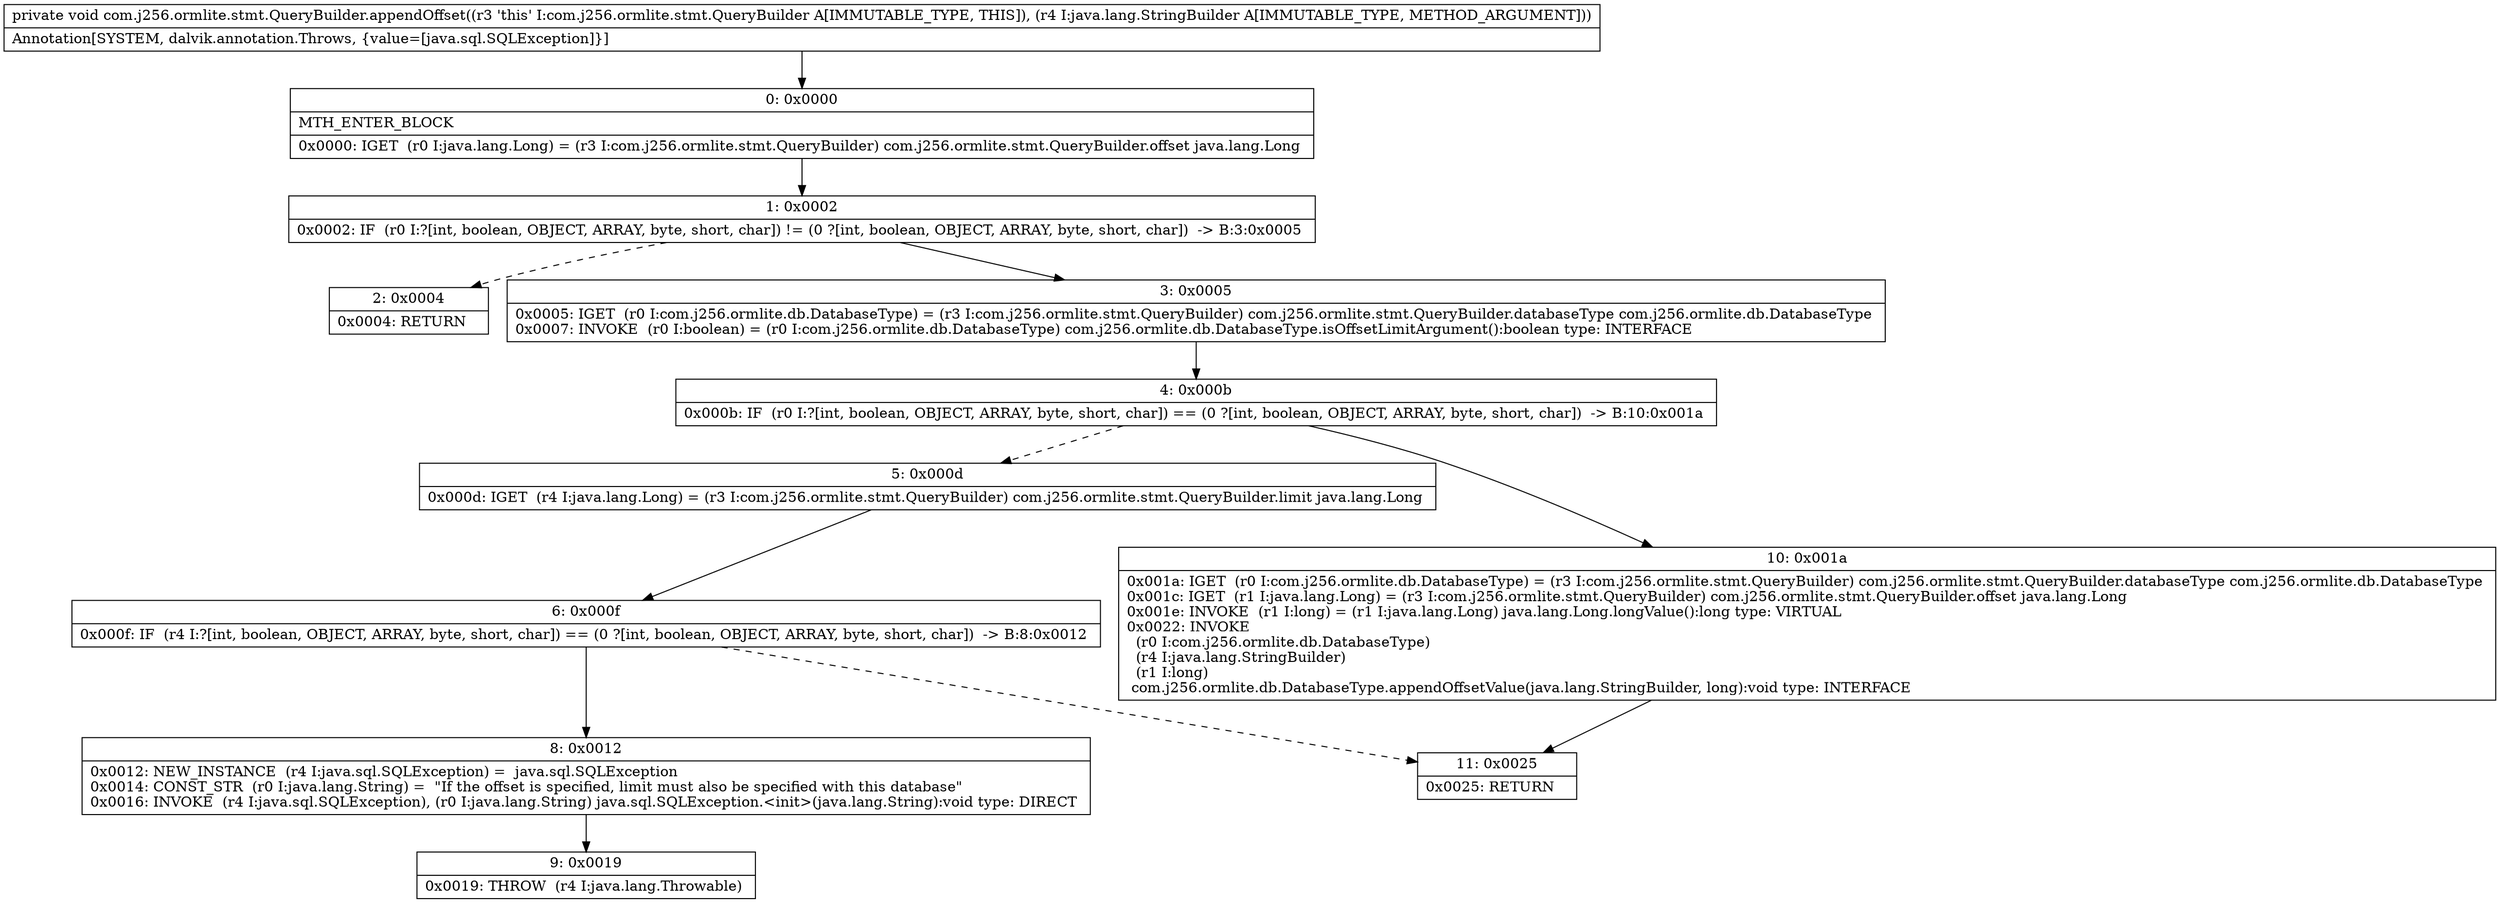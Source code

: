 digraph "CFG forcom.j256.ormlite.stmt.QueryBuilder.appendOffset(Ljava\/lang\/StringBuilder;)V" {
Node_0 [shape=record,label="{0\:\ 0x0000|MTH_ENTER_BLOCK\l|0x0000: IGET  (r0 I:java.lang.Long) = (r3 I:com.j256.ormlite.stmt.QueryBuilder) com.j256.ormlite.stmt.QueryBuilder.offset java.lang.Long \l}"];
Node_1 [shape=record,label="{1\:\ 0x0002|0x0002: IF  (r0 I:?[int, boolean, OBJECT, ARRAY, byte, short, char]) != (0 ?[int, boolean, OBJECT, ARRAY, byte, short, char])  \-\> B:3:0x0005 \l}"];
Node_2 [shape=record,label="{2\:\ 0x0004|0x0004: RETURN   \l}"];
Node_3 [shape=record,label="{3\:\ 0x0005|0x0005: IGET  (r0 I:com.j256.ormlite.db.DatabaseType) = (r3 I:com.j256.ormlite.stmt.QueryBuilder) com.j256.ormlite.stmt.QueryBuilder.databaseType com.j256.ormlite.db.DatabaseType \l0x0007: INVOKE  (r0 I:boolean) = (r0 I:com.j256.ormlite.db.DatabaseType) com.j256.ormlite.db.DatabaseType.isOffsetLimitArgument():boolean type: INTERFACE \l}"];
Node_4 [shape=record,label="{4\:\ 0x000b|0x000b: IF  (r0 I:?[int, boolean, OBJECT, ARRAY, byte, short, char]) == (0 ?[int, boolean, OBJECT, ARRAY, byte, short, char])  \-\> B:10:0x001a \l}"];
Node_5 [shape=record,label="{5\:\ 0x000d|0x000d: IGET  (r4 I:java.lang.Long) = (r3 I:com.j256.ormlite.stmt.QueryBuilder) com.j256.ormlite.stmt.QueryBuilder.limit java.lang.Long \l}"];
Node_6 [shape=record,label="{6\:\ 0x000f|0x000f: IF  (r4 I:?[int, boolean, OBJECT, ARRAY, byte, short, char]) == (0 ?[int, boolean, OBJECT, ARRAY, byte, short, char])  \-\> B:8:0x0012 \l}"];
Node_8 [shape=record,label="{8\:\ 0x0012|0x0012: NEW_INSTANCE  (r4 I:java.sql.SQLException) =  java.sql.SQLException \l0x0014: CONST_STR  (r0 I:java.lang.String) =  \"If the offset is specified, limit must also be specified with this database\" \l0x0016: INVOKE  (r4 I:java.sql.SQLException), (r0 I:java.lang.String) java.sql.SQLException.\<init\>(java.lang.String):void type: DIRECT \l}"];
Node_9 [shape=record,label="{9\:\ 0x0019|0x0019: THROW  (r4 I:java.lang.Throwable) \l}"];
Node_10 [shape=record,label="{10\:\ 0x001a|0x001a: IGET  (r0 I:com.j256.ormlite.db.DatabaseType) = (r3 I:com.j256.ormlite.stmt.QueryBuilder) com.j256.ormlite.stmt.QueryBuilder.databaseType com.j256.ormlite.db.DatabaseType \l0x001c: IGET  (r1 I:java.lang.Long) = (r3 I:com.j256.ormlite.stmt.QueryBuilder) com.j256.ormlite.stmt.QueryBuilder.offset java.lang.Long \l0x001e: INVOKE  (r1 I:long) = (r1 I:java.lang.Long) java.lang.Long.longValue():long type: VIRTUAL \l0x0022: INVOKE  \l  (r0 I:com.j256.ormlite.db.DatabaseType)\l  (r4 I:java.lang.StringBuilder)\l  (r1 I:long)\l com.j256.ormlite.db.DatabaseType.appendOffsetValue(java.lang.StringBuilder, long):void type: INTERFACE \l}"];
Node_11 [shape=record,label="{11\:\ 0x0025|0x0025: RETURN   \l}"];
MethodNode[shape=record,label="{private void com.j256.ormlite.stmt.QueryBuilder.appendOffset((r3 'this' I:com.j256.ormlite.stmt.QueryBuilder A[IMMUTABLE_TYPE, THIS]), (r4 I:java.lang.StringBuilder A[IMMUTABLE_TYPE, METHOD_ARGUMENT]))  | Annotation[SYSTEM, dalvik.annotation.Throws, \{value=[java.sql.SQLException]\}]\l}"];
MethodNode -> Node_0;
Node_0 -> Node_1;
Node_1 -> Node_2[style=dashed];
Node_1 -> Node_3;
Node_3 -> Node_4;
Node_4 -> Node_5[style=dashed];
Node_4 -> Node_10;
Node_5 -> Node_6;
Node_6 -> Node_8;
Node_6 -> Node_11[style=dashed];
Node_8 -> Node_9;
Node_10 -> Node_11;
}

